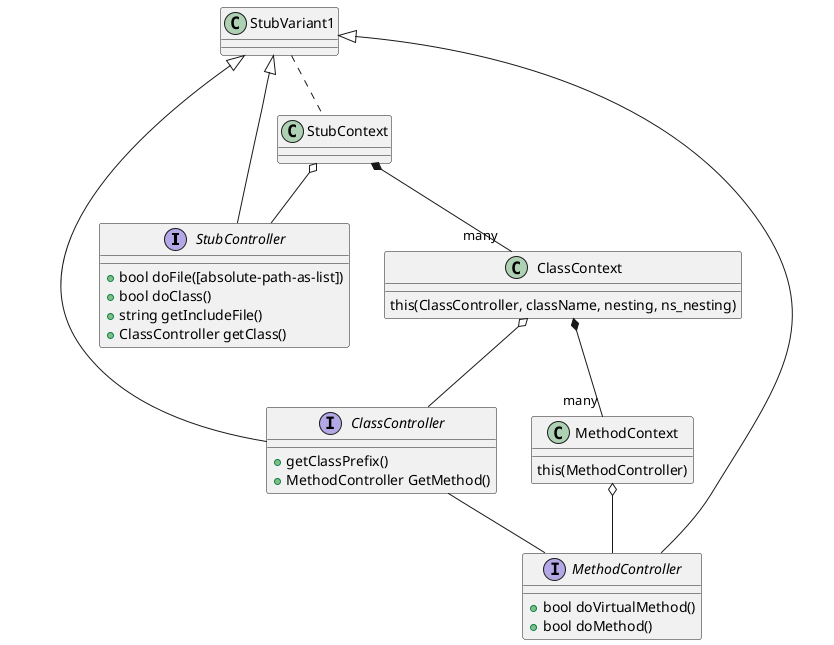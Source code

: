@startuml
interface StubController {
    + bool doFile([absolute-path-as-list])
    + bool doClass()
    + string getIncludeFile()
    + ClassController getClass()
}

interface ClassController {
    + getClassPrefix()
    + MethodController GetMethod()
}
ClassController -- MethodController

interface MethodController {
    + bool doVirtualMethod()
    + bool doMethod()
}

class StubVariant1
StubVariant1 <|-- StubController
StubVariant1 <|-- ClassController
StubVariant1 <|-- MethodController
StubVariant1 .. StubContext

class StubContext
StubContext *-- "many" ClassContext
StubContext o-- StubController

class ClassContext {
    this(ClassController, className, nesting, ns_nesting)
}
ClassContext *-- "many" MethodContext
ClassContext o-- ClassController

class MethodContext {
    this(MethodController)
}
MethodContext o-- MethodController

@enduml
